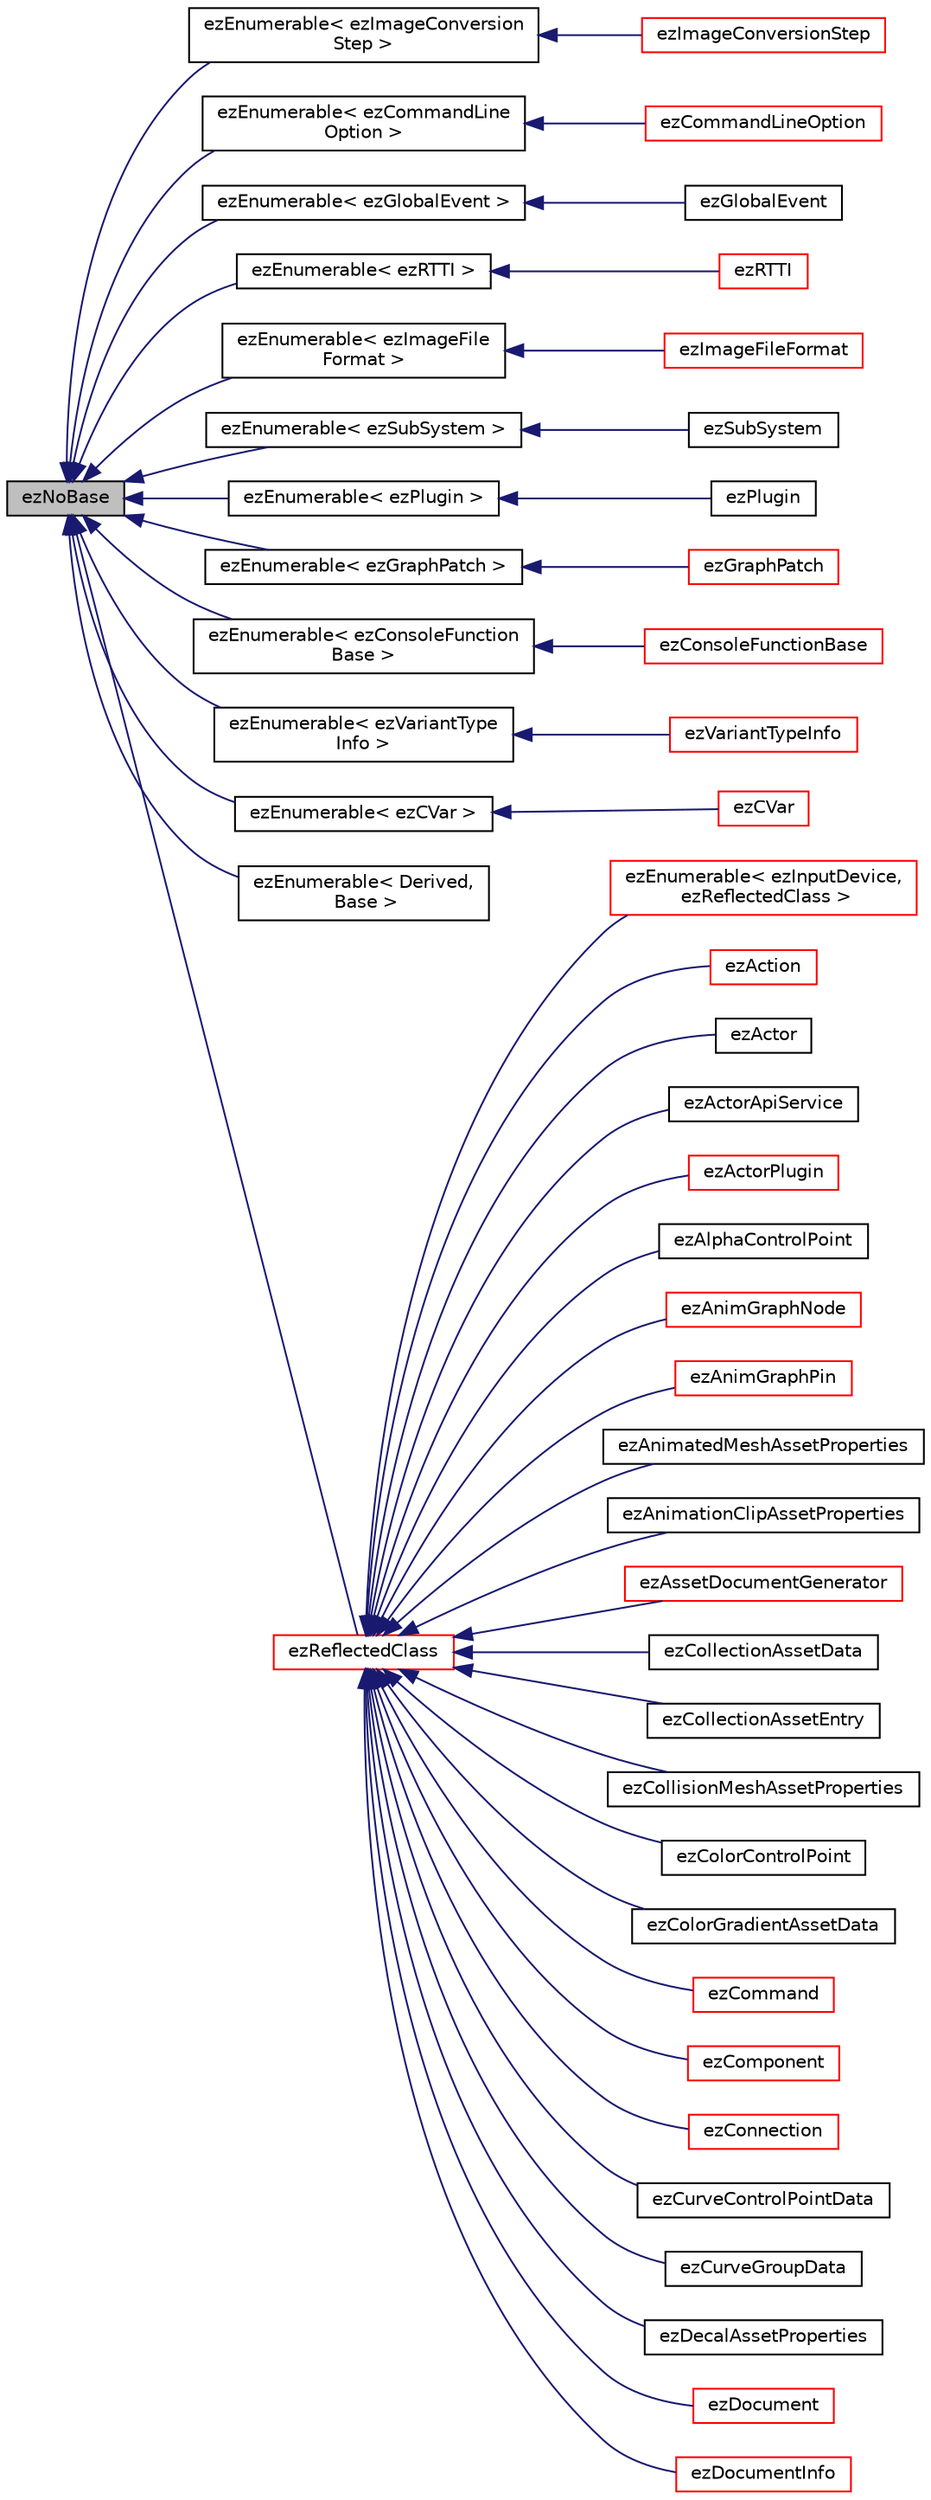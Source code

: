 digraph "ezNoBase"
{
 // LATEX_PDF_SIZE
  edge [fontname="Helvetica",fontsize="10",labelfontname="Helvetica",labelfontsize="10"];
  node [fontname="Helvetica",fontsize="10",shape=record];
  rankdir="LR";
  Node1 [label="ezNoBase",height=0.2,width=0.4,color="black", fillcolor="grey75", style="filled", fontcolor="black",tooltip="Dummy type to pass to templates and macros that expect a base type for a class that has no base."];
  Node1 -> Node2 [dir="back",color="midnightblue",fontsize="10",style="solid",fontname="Helvetica"];
  Node2 [label="ezEnumerable\< ezImageConversion\lStep \>",height=0.2,width=0.4,color="black", fillcolor="white", style="filled",URL="$d5/d0b/classez_enumerable.htm",tooltip=" "];
  Node2 -> Node3 [dir="back",color="midnightblue",fontsize="10",style="solid",fontname="Helvetica"];
  Node3 [label="ezImageConversionStep",height=0.2,width=0.4,color="red", fillcolor="white", style="filled",URL="$d1/de8/classez_image_conversion_step.htm",tooltip="Interface for a single image conversion step."];
  Node1 -> Node36 [dir="back",color="midnightblue",fontsize="10",style="solid",fontname="Helvetica"];
  Node36 [label="ezEnumerable\< ezCommandLine\lOption \>",height=0.2,width=0.4,color="black", fillcolor="white", style="filled",URL="$d5/d0b/classez_enumerable.htm",tooltip=" "];
  Node36 -> Node37 [dir="back",color="midnightblue",fontsize="10",style="solid",fontname="Helvetica"];
  Node37 [label="ezCommandLineOption",height=0.2,width=0.4,color="red", fillcolor="white", style="filled",URL="$db/d9d/classez_command_line_option.htm",tooltip="ezCommandLineOption (and derived types) are used to define options that the application supports."];
  Node1 -> Node45 [dir="back",color="midnightblue",fontsize="10",style="solid",fontname="Helvetica"];
  Node45 [label="ezEnumerable\< ezGlobalEvent \>",height=0.2,width=0.4,color="black", fillcolor="white", style="filled",URL="$d5/d0b/classez_enumerable.htm",tooltip=" "];
  Node45 -> Node46 [dir="back",color="midnightblue",fontsize="10",style="solid",fontname="Helvetica"];
  Node46 [label="ezGlobalEvent",height=0.2,width=0.4,color="black", fillcolor="white", style="filled",URL="$d0/d24/classez_global_event.htm",tooltip="A class to broadcast and handle global (system-wide) events."];
  Node1 -> Node47 [dir="back",color="midnightblue",fontsize="10",style="solid",fontname="Helvetica"];
  Node47 [label="ezEnumerable\< ezRTTI \>",height=0.2,width=0.4,color="black", fillcolor="white", style="filled",URL="$d5/d0b/classez_enumerable.htm",tooltip=" "];
  Node47 -> Node48 [dir="back",color="midnightblue",fontsize="10",style="solid",fontname="Helvetica"];
  Node48 [label="ezRTTI",height=0.2,width=0.4,color="red", fillcolor="white", style="filled",URL="$dd/d19/classez_r_t_t_i.htm",tooltip="This enumerable class holds information about reflected types. Each instance represents one type that..."];
  Node1 -> Node50 [dir="back",color="midnightblue",fontsize="10",style="solid",fontname="Helvetica"];
  Node50 [label="ezEnumerable\< ezImageFile\lFormat \>",height=0.2,width=0.4,color="black", fillcolor="white", style="filled",URL="$d5/d0b/classez_enumerable.htm",tooltip=" "];
  Node50 -> Node51 [dir="back",color="midnightblue",fontsize="10",style="solid",fontname="Helvetica"];
  Node51 [label="ezImageFileFormat",height=0.2,width=0.4,color="red", fillcolor="white", style="filled",URL="$d2/dc2/classez_image_file_format.htm",tooltip=" "];
  Node1 -> Node56 [dir="back",color="midnightblue",fontsize="10",style="solid",fontname="Helvetica"];
  Node56 [label="ezEnumerable\< ezSubSystem \>",height=0.2,width=0.4,color="black", fillcolor="white", style="filled",URL="$d5/d0b/classez_enumerable.htm",tooltip=" "];
  Node56 -> Node57 [dir="back",color="midnightblue",fontsize="10",style="solid",fontname="Helvetica"];
  Node57 [label="ezSubSystem",height=0.2,width=0.4,color="black", fillcolor="white", style="filled",URL="$d9/d6b/classez_sub_system.htm",tooltip="Base class for all subsystems."];
  Node1 -> Node58 [dir="back",color="midnightblue",fontsize="10",style="solid",fontname="Helvetica"];
  Node58 [label="ezEnumerable\< ezPlugin \>",height=0.2,width=0.4,color="black", fillcolor="white", style="filled",URL="$d5/d0b/classez_enumerable.htm",tooltip=" "];
  Node58 -> Node59 [dir="back",color="midnightblue",fontsize="10",style="solid",fontname="Helvetica"];
  Node59 [label="ezPlugin",height=0.2,width=0.4,color="black", fillcolor="white", style="filled",URL="$dd/d46/classez_plugin.htm",tooltip="ezPlugin allows to manage all dynamically loadable plugins. Each plugin DLL must contain one global i..."];
  Node1 -> Node60 [dir="back",color="midnightblue",fontsize="10",style="solid",fontname="Helvetica"];
  Node60 [label="ezEnumerable\< ezGraphPatch \>",height=0.2,width=0.4,color="black", fillcolor="white", style="filled",URL="$d5/d0b/classez_enumerable.htm",tooltip=" "];
  Node60 -> Node61 [dir="back",color="midnightblue",fontsize="10",style="solid",fontname="Helvetica"];
  Node61 [label="ezGraphPatch",height=0.2,width=0.4,color="red", fillcolor="white", style="filled",URL="$d9/dfd/classez_graph_patch.htm",tooltip="Patch base class for ezAbstractObjectGraph patches."];
  Node1 -> Node117 [dir="back",color="midnightblue",fontsize="10",style="solid",fontname="Helvetica"];
  Node117 [label="ezEnumerable\< ezConsoleFunction\lBase \>",height=0.2,width=0.4,color="black", fillcolor="white", style="filled",URL="$d5/d0b/classez_enumerable.htm",tooltip=" "];
  Node117 -> Node118 [dir="back",color="midnightblue",fontsize="10",style="solid",fontname="Helvetica"];
  Node118 [label="ezConsoleFunctionBase",height=0.2,width=0.4,color="red", fillcolor="white", style="filled",URL="$df/d47/classez_console_function_base.htm",tooltip="Base class for all types of ezConsoleFunction, represents functions to be exposed to ezConsole."];
  Node1 -> Node123 [dir="back",color="midnightblue",fontsize="10",style="solid",fontname="Helvetica"];
  Node123 [label="ezEnumerable\< ezVariantType\lInfo \>",height=0.2,width=0.4,color="black", fillcolor="white", style="filled",URL="$d5/d0b/classez_enumerable.htm",tooltip=" "];
  Node123 -> Node124 [dir="back",color="midnightblue",fontsize="10",style="solid",fontname="Helvetica"];
  Node124 [label="ezVariantTypeInfo",height=0.2,width=0.4,color="red", fillcolor="white", style="filled",URL="$db/d00/classez_variant_type_info.htm",tooltip="Defines functions to allow the full feature set of ezVariant to be used."];
  Node1 -> Node126 [dir="back",color="midnightblue",fontsize="10",style="solid",fontname="Helvetica"];
  Node126 [label="ezEnumerable\< ezCVar \>",height=0.2,width=0.4,color="black", fillcolor="white", style="filled",URL="$d5/d0b/classez_enumerable.htm",tooltip=" "];
  Node126 -> Node127 [dir="back",color="midnightblue",fontsize="10",style="solid",fontname="Helvetica"];
  Node127 [label="ezCVar",height=0.2,width=0.4,color="red", fillcolor="white", style="filled",URL="$d2/d58/classez_c_var.htm",tooltip="CVars are global variables that are used for configuring the engine."];
  Node1 -> Node129 [dir="back",color="midnightblue",fontsize="10",style="solid",fontname="Helvetica"];
  Node129 [label="ezEnumerable\< Derived,\l Base \>",height=0.2,width=0.4,color="black", fillcolor="white", style="filled",URL="$d5/d0b/classez_enumerable.htm",tooltip="Base class to add the ability to another class to enumerate all active instance of it,..."];
  Node1 -> Node130 [dir="back",color="midnightblue",fontsize="10",style="solid",fontname="Helvetica"];
  Node130 [label="ezReflectedClass",height=0.2,width=0.4,color="red", fillcolor="white", style="filled",URL="$db/d45/classez_reflected_class.htm",tooltip="All classes that should be dynamically reflectable, need to be derived from this base class."];
  Node130 -> Node131 [dir="back",color="midnightblue",fontsize="10",style="solid",fontname="Helvetica"];
  Node131 [label="ezEnumerable\< ezInputDevice,\l ezReflectedClass \>",height=0.2,width=0.4,color="red", fillcolor="white", style="filled",URL="$d5/d0b/classez_enumerable.htm",tooltip=" "];
  Node130 -> Node140 [dir="back",color="midnightblue",fontsize="10",style="solid",fontname="Helvetica"];
  Node140 [label="ezAction",height=0.2,width=0.4,color="red", fillcolor="white", style="filled",URL="$d2/d03/classez_action.htm",tooltip=" "];
  Node130 -> Node187 [dir="back",color="midnightblue",fontsize="10",style="solid",fontname="Helvetica"];
  Node187 [label="ezActor",height=0.2,width=0.4,color="black", fillcolor="white", style="filled",URL="$d5/df3/classez_actor.htm",tooltip=" "];
  Node130 -> Node188 [dir="back",color="midnightblue",fontsize="10",style="solid",fontname="Helvetica"];
  Node188 [label="ezActorApiService",height=0.2,width=0.4,color="black", fillcolor="white", style="filled",URL="$d6/db3/classez_actor_api_service.htm",tooltip=" "];
  Node130 -> Node189 [dir="back",color="midnightblue",fontsize="10",style="solid",fontname="Helvetica"];
  Node189 [label="ezActorPlugin",height=0.2,width=0.4,color="red", fillcolor="white", style="filled",URL="$d0/ddc/classez_actor_plugin.htm",tooltip=" "];
  Node130 -> Node194 [dir="back",color="midnightblue",fontsize="10",style="solid",fontname="Helvetica"];
  Node194 [label="ezAlphaControlPoint",height=0.2,width=0.4,color="black", fillcolor="white", style="filled",URL="$da/d63/classez_alpha_control_point.htm",tooltip=" "];
  Node130 -> Node195 [dir="back",color="midnightblue",fontsize="10",style="solid",fontname="Helvetica"];
  Node195 [label="ezAnimGraphNode",height=0.2,width=0.4,color="red", fillcolor="white", style="filled",URL="$df/df1/classez_anim_graph_node.htm",tooltip="Base class for all nodes in an ezAnimGraph."];
  Node130 -> Node215 [dir="back",color="midnightblue",fontsize="10",style="solid",fontname="Helvetica"];
  Node215 [label="ezAnimGraphPin",height=0.2,width=0.4,color="red", fillcolor="white", style="filled",URL="$d2/de1/classez_anim_graph_pin.htm",tooltip=" "];
  Node130 -> Node229 [dir="back",color="midnightblue",fontsize="10",style="solid",fontname="Helvetica"];
  Node229 [label="ezAnimatedMeshAssetProperties",height=0.2,width=0.4,color="black", fillcolor="white", style="filled",URL="$d1/ddd/classez_animated_mesh_asset_properties.htm",tooltip=" "];
  Node130 -> Node230 [dir="back",color="midnightblue",fontsize="10",style="solid",fontname="Helvetica"];
  Node230 [label="ezAnimationClipAssetProperties",height=0.2,width=0.4,color="black", fillcolor="white", style="filled",URL="$d5/db0/classez_animation_clip_asset_properties.htm",tooltip=" "];
  Node130 -> Node231 [dir="back",color="midnightblue",fontsize="10",style="solid",fontname="Helvetica"];
  Node231 [label="ezAssetDocumentGenerator",height=0.2,width=0.4,color="red", fillcolor="white", style="filled",URL="$d5/dab/classez_asset_document_generator.htm",tooltip=" "];
  Node130 -> Node244 [dir="back",color="midnightblue",fontsize="10",style="solid",fontname="Helvetica"];
  Node244 [label="ezCollectionAssetData",height=0.2,width=0.4,color="black", fillcolor="white", style="filled",URL="$d0/d23/classez_collection_asset_data.htm",tooltip=" "];
  Node130 -> Node245 [dir="back",color="midnightblue",fontsize="10",style="solid",fontname="Helvetica"];
  Node245 [label="ezCollectionAssetEntry",height=0.2,width=0.4,color="black", fillcolor="white", style="filled",URL="$d8/d86/classez_collection_asset_entry.htm",tooltip=" "];
  Node130 -> Node246 [dir="back",color="midnightblue",fontsize="10",style="solid",fontname="Helvetica"];
  Node246 [label="ezCollisionMeshAssetProperties",height=0.2,width=0.4,color="black", fillcolor="white", style="filled",URL="$da/d05/classez_collision_mesh_asset_properties.htm",tooltip=" "];
  Node130 -> Node247 [dir="back",color="midnightblue",fontsize="10",style="solid",fontname="Helvetica"];
  Node247 [label="ezColorControlPoint",height=0.2,width=0.4,color="black", fillcolor="white", style="filled",URL="$d5/df7/classez_color_control_point.htm",tooltip=" "];
  Node130 -> Node248 [dir="back",color="midnightblue",fontsize="10",style="solid",fontname="Helvetica"];
  Node248 [label="ezColorGradientAssetData",height=0.2,width=0.4,color="black", fillcolor="white", style="filled",URL="$d6/db4/classez_color_gradient_asset_data.htm",tooltip=" "];
  Node130 -> Node249 [dir="back",color="midnightblue",fontsize="10",style="solid",fontname="Helvetica"];
  Node249 [label="ezCommand",height=0.2,width=0.4,color="red", fillcolor="white", style="filled",URL="$d5/de1/classez_command.htm",tooltip="Interface for a command."];
  Node130 -> Node267 [dir="back",color="midnightblue",fontsize="10",style="solid",fontname="Helvetica"];
  Node267 [label="ezComponent",height=0.2,width=0.4,color="red", fillcolor="white", style="filled",URL="$d6/d30/classez_component.htm",tooltip="Base class of all component types."];
  Node130 -> Node372 [dir="back",color="midnightblue",fontsize="10",style="solid",fontname="Helvetica"];
  Node372 [label="ezConnection",height=0.2,width=0.4,color="red", fillcolor="white", style="filled",URL="$d4/ddb/classez_connection.htm",tooltip=" "];
  Node130 -> Node375 [dir="back",color="midnightblue",fontsize="10",style="solid",fontname="Helvetica"];
  Node375 [label="ezCurveControlPointData",height=0.2,width=0.4,color="black", fillcolor="white", style="filled",URL="$d0/d25/classez_curve_control_point_data.htm",tooltip=" "];
  Node130 -> Node376 [dir="back",color="midnightblue",fontsize="10",style="solid",fontname="Helvetica"];
  Node376 [label="ezCurveGroupData",height=0.2,width=0.4,color="black", fillcolor="white", style="filled",URL="$d8/d29/classez_curve_group_data.htm",tooltip=" "];
  Node130 -> Node377 [dir="back",color="midnightblue",fontsize="10",style="solid",fontname="Helvetica"];
  Node377 [label="ezDecalAssetProperties",height=0.2,width=0.4,color="black", fillcolor="white", style="filled",URL="$d0/dff/classez_decal_asset_properties.htm",tooltip=" "];
  Node130 -> Node378 [dir="back",color="midnightblue",fontsize="10",style="solid",fontname="Helvetica"];
  Node378 [label="ezDocument",height=0.2,width=0.4,color="red", fillcolor="white", style="filled",URL="$d6/dd3/classez_document.htm",tooltip=" "];
  Node130 -> Node435 [dir="back",color="midnightblue",fontsize="10",style="solid",fontname="Helvetica"];
  Node435 [label="ezDocumentInfo",height=0.2,width=0.4,color="red", fillcolor="white", style="filled",URL="$db/d2a/classez_document_info.htm",tooltip=" "];
}
